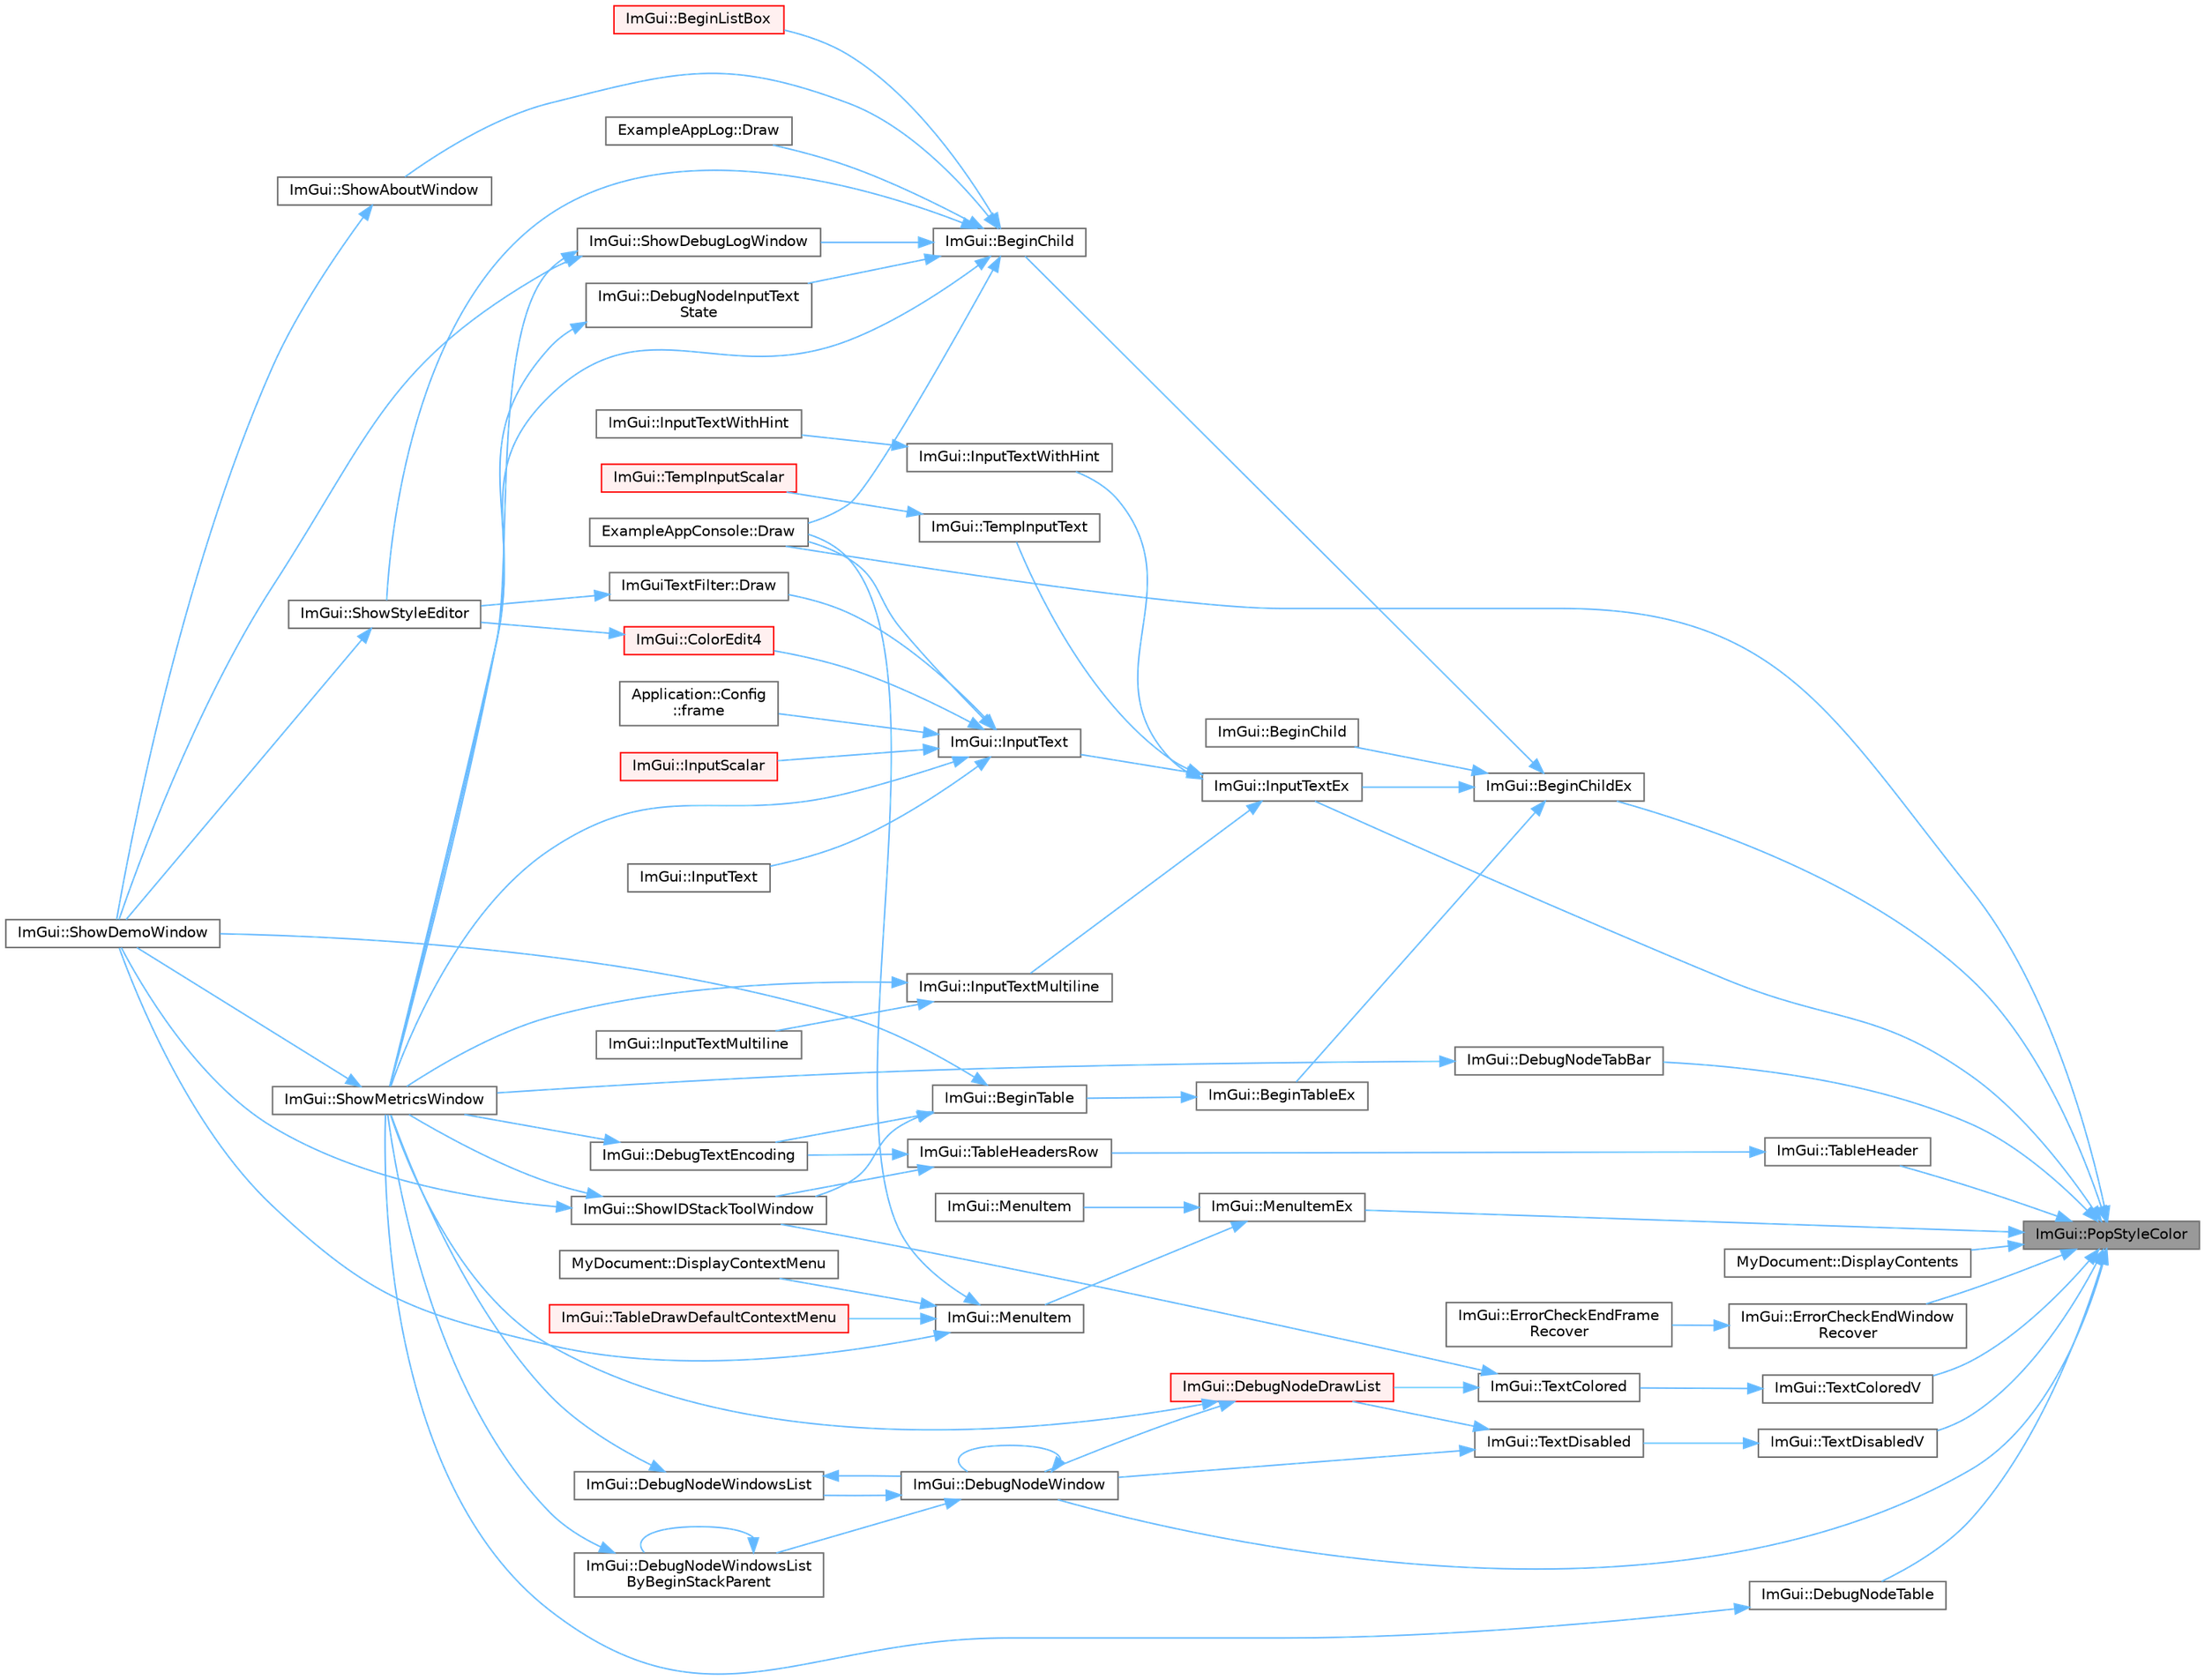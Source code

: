 digraph "ImGui::PopStyleColor"
{
 // LATEX_PDF_SIZE
  bgcolor="transparent";
  edge [fontname=Helvetica,fontsize=10,labelfontname=Helvetica,labelfontsize=10];
  node [fontname=Helvetica,fontsize=10,shape=box,height=0.2,width=0.4];
  rankdir="RL";
  Node1 [id="Node000001",label="ImGui::PopStyleColor",height=0.2,width=0.4,color="gray40", fillcolor="grey60", style="filled", fontcolor="black",tooltip=" "];
  Node1 -> Node2 [id="edge1_Node000001_Node000002",dir="back",color="steelblue1",style="solid",tooltip=" "];
  Node2 [id="Node000002",label="ImGui::BeginChildEx",height=0.2,width=0.4,color="grey40", fillcolor="white", style="filled",URL="$namespace_im_gui.html#ac36ecce0443f0b45a48484d85f653ae2",tooltip=" "];
  Node2 -> Node3 [id="edge2_Node000002_Node000003",dir="back",color="steelblue1",style="solid",tooltip=" "];
  Node3 [id="Node000003",label="ImGui::BeginChild",height=0.2,width=0.4,color="grey40", fillcolor="white", style="filled",URL="$namespace_im_gui.html#aebac8b07ee9ea0e452c98813a3e907c3",tooltip=" "];
  Node3 -> Node4 [id="edge3_Node000003_Node000004",dir="back",color="steelblue1",style="solid",tooltip=" "];
  Node4 [id="Node000004",label="ImGui::BeginListBox",height=0.2,width=0.4,color="red", fillcolor="#FFF0F0", style="filled",URL="$namespace_im_gui.html#a2f37c541760a39c189ebdd86c15b60d9",tooltip=" "];
  Node3 -> Node6 [id="edge4_Node000003_Node000006",dir="back",color="steelblue1",style="solid",tooltip=" "];
  Node6 [id="Node000006",label="ImGui::DebugNodeInputText\lState",height=0.2,width=0.4,color="grey40", fillcolor="white", style="filled",URL="$namespace_im_gui.html#ab85df47e899ab32dbdd5089f40e3802f",tooltip=" "];
  Node6 -> Node7 [id="edge5_Node000006_Node000007",dir="back",color="steelblue1",style="solid",tooltip=" "];
  Node7 [id="Node000007",label="ImGui::ShowMetricsWindow",height=0.2,width=0.4,color="grey40", fillcolor="white", style="filled",URL="$namespace_im_gui.html#afe7a28c6eb52fff3cc27d5a698fea4ff",tooltip=" "];
  Node7 -> Node8 [id="edge6_Node000007_Node000008",dir="back",color="steelblue1",style="solid",tooltip=" "];
  Node8 [id="Node000008",label="ImGui::ShowDemoWindow",height=0.2,width=0.4,color="grey40", fillcolor="white", style="filled",URL="$namespace_im_gui.html#af95643a0ce4893b9e57c12991922fb18",tooltip=" "];
  Node3 -> Node9 [id="edge7_Node000003_Node000009",dir="back",color="steelblue1",style="solid",tooltip=" "];
  Node9 [id="Node000009",label="ExampleAppConsole::Draw",height=0.2,width=0.4,color="grey40", fillcolor="white", style="filled",URL="$struct_example_app_console.html#a0518a09c7e8648dd52c7c06df19ac17a",tooltip=" "];
  Node3 -> Node10 [id="edge8_Node000003_Node000010",dir="back",color="steelblue1",style="solid",tooltip=" "];
  Node10 [id="Node000010",label="ExampleAppLog::Draw",height=0.2,width=0.4,color="grey40", fillcolor="white", style="filled",URL="$struct_example_app_log.html#a5ad3a4bdb89171b84aeaff96948a1f77",tooltip=" "];
  Node3 -> Node11 [id="edge9_Node000003_Node000011",dir="back",color="steelblue1",style="solid",tooltip=" "];
  Node11 [id="Node000011",label="ImGui::ShowAboutWindow",height=0.2,width=0.4,color="grey40", fillcolor="white", style="filled",URL="$namespace_im_gui.html#ac297462e33309d0540fa459bccdc9304",tooltip=" "];
  Node11 -> Node8 [id="edge10_Node000011_Node000008",dir="back",color="steelblue1",style="solid",tooltip=" "];
  Node3 -> Node12 [id="edge11_Node000003_Node000012",dir="back",color="steelblue1",style="solid",tooltip=" "];
  Node12 [id="Node000012",label="ImGui::ShowDebugLogWindow",height=0.2,width=0.4,color="grey40", fillcolor="white", style="filled",URL="$namespace_im_gui.html#af1b39e70cac2e1b9e62dd3c9d154cbd6",tooltip=" "];
  Node12 -> Node8 [id="edge12_Node000012_Node000008",dir="back",color="steelblue1",style="solid",tooltip=" "];
  Node12 -> Node7 [id="edge13_Node000012_Node000007",dir="back",color="steelblue1",style="solid",tooltip=" "];
  Node3 -> Node7 [id="edge14_Node000003_Node000007",dir="back",color="steelblue1",style="solid",tooltip=" "];
  Node3 -> Node13 [id="edge15_Node000003_Node000013",dir="back",color="steelblue1",style="solid",tooltip=" "];
  Node13 [id="Node000013",label="ImGui::ShowStyleEditor",height=0.2,width=0.4,color="grey40", fillcolor="white", style="filled",URL="$namespace_im_gui.html#ab2eb3dec78d054fe3feab1c091ec5de5",tooltip=" "];
  Node13 -> Node8 [id="edge16_Node000013_Node000008",dir="back",color="steelblue1",style="solid",tooltip=" "];
  Node2 -> Node14 [id="edge17_Node000002_Node000014",dir="back",color="steelblue1",style="solid",tooltip=" "];
  Node14 [id="Node000014",label="ImGui::BeginChild",height=0.2,width=0.4,color="grey40", fillcolor="white", style="filled",URL="$namespace_im_gui.html#a3824e63145d50dd477deec2c7edf5c5a",tooltip=" "];
  Node2 -> Node15 [id="edge18_Node000002_Node000015",dir="back",color="steelblue1",style="solid",tooltip=" "];
  Node15 [id="Node000015",label="ImGui::BeginTableEx",height=0.2,width=0.4,color="grey40", fillcolor="white", style="filled",URL="$namespace_im_gui.html#a28046a30716afeb7738a82a5b19044ca",tooltip=" "];
  Node15 -> Node16 [id="edge19_Node000015_Node000016",dir="back",color="steelblue1",style="solid",tooltip=" "];
  Node16 [id="Node000016",label="ImGui::BeginTable",height=0.2,width=0.4,color="grey40", fillcolor="white", style="filled",URL="$namespace_im_gui.html#a04ee4f6866b8e10b98008e7f19d35796",tooltip=" "];
  Node16 -> Node17 [id="edge20_Node000016_Node000017",dir="back",color="steelblue1",style="solid",tooltip=" "];
  Node17 [id="Node000017",label="ImGui::DebugTextEncoding",height=0.2,width=0.4,color="grey40", fillcolor="white", style="filled",URL="$namespace_im_gui.html#a326f0badd138d1dea078a31b0e8dd685",tooltip=" "];
  Node17 -> Node7 [id="edge21_Node000017_Node000007",dir="back",color="steelblue1",style="solid",tooltip=" "];
  Node16 -> Node8 [id="edge22_Node000016_Node000008",dir="back",color="steelblue1",style="solid",tooltip=" "];
  Node16 -> Node18 [id="edge23_Node000016_Node000018",dir="back",color="steelblue1",style="solid",tooltip=" "];
  Node18 [id="Node000018",label="ImGui::ShowIDStackToolWindow",height=0.2,width=0.4,color="grey40", fillcolor="white", style="filled",URL="$namespace_im_gui.html#ab4a87bf4a874a8e5872b60b4a9b1d99e",tooltip=" "];
  Node18 -> Node8 [id="edge24_Node000018_Node000008",dir="back",color="steelblue1",style="solid",tooltip=" "];
  Node18 -> Node7 [id="edge25_Node000018_Node000007",dir="back",color="steelblue1",style="solid",tooltip=" "];
  Node2 -> Node19 [id="edge26_Node000002_Node000019",dir="back",color="steelblue1",style="solid",tooltip=" "];
  Node19 [id="Node000019",label="ImGui::InputTextEx",height=0.2,width=0.4,color="grey40", fillcolor="white", style="filled",URL="$namespace_im_gui.html#af89af17ecc11653f25fea1e50e195de6",tooltip=" "];
  Node19 -> Node20 [id="edge27_Node000019_Node000020",dir="back",color="steelblue1",style="solid",tooltip=" "];
  Node20 [id="Node000020",label="ImGui::InputText",height=0.2,width=0.4,color="grey40", fillcolor="white", style="filled",URL="$namespace_im_gui.html#aa72b5760a3a206729723a587ac7c8519",tooltip=" "];
  Node20 -> Node21 [id="edge28_Node000020_Node000021",dir="back",color="steelblue1",style="solid",tooltip=" "];
  Node21 [id="Node000021",label="ImGui::ColorEdit4",height=0.2,width=0.4,color="red", fillcolor="#FFF0F0", style="filled",URL="$namespace_im_gui.html#ac3f45e2aa0b1d591cc8a2cdf8b566a45",tooltip=" "];
  Node21 -> Node13 [id="edge29_Node000021_Node000013",dir="back",color="steelblue1",style="solid",tooltip=" "];
  Node20 -> Node9 [id="edge30_Node000020_Node000009",dir="back",color="steelblue1",style="solid",tooltip=" "];
  Node20 -> Node27 [id="edge31_Node000020_Node000027",dir="back",color="steelblue1",style="solid",tooltip=" "];
  Node27 [id="Node000027",label="ImGuiTextFilter::Draw",height=0.2,width=0.4,color="grey40", fillcolor="white", style="filled",URL="$struct_im_gui_text_filter.html#ab93ad5985019ff9d3781606551fc26cc",tooltip=" "];
  Node27 -> Node13 [id="edge32_Node000027_Node000013",dir="back",color="steelblue1",style="solid",tooltip=" "];
  Node20 -> Node28 [id="edge33_Node000020_Node000028",dir="back",color="steelblue1",style="solid",tooltip=" "];
  Node28 [id="Node000028",label="Application::Config\l::frame",height=0.2,width=0.4,color="grey40", fillcolor="white", style="filled",URL="$class_application_1_1_config.html#a291cc3a874949e121dcf83a3f90681bc",tooltip=" "];
  Node20 -> Node29 [id="edge34_Node000020_Node000029",dir="back",color="steelblue1",style="solid",tooltip=" "];
  Node29 [id="Node000029",label="ImGui::InputScalar",height=0.2,width=0.4,color="red", fillcolor="#FFF0F0", style="filled",URL="$namespace_im_gui.html#afdb54540b7480872fbb746f64344b374",tooltip=" "];
  Node20 -> Node41 [id="edge35_Node000020_Node000041",dir="back",color="steelblue1",style="solid",tooltip=" "];
  Node41 [id="Node000041",label="ImGui::InputText",height=0.2,width=0.4,color="grey40", fillcolor="white", style="filled",URL="$namespace_im_gui.html#a27fe05fc98111a29564a22400096b91f",tooltip=" "];
  Node20 -> Node7 [id="edge36_Node000020_Node000007",dir="back",color="steelblue1",style="solid",tooltip=" "];
  Node19 -> Node42 [id="edge37_Node000019_Node000042",dir="back",color="steelblue1",style="solid",tooltip=" "];
  Node42 [id="Node000042",label="ImGui::InputTextMultiline",height=0.2,width=0.4,color="grey40", fillcolor="white", style="filled",URL="$namespace_im_gui.html#a0470693929ed9930cbf5b737577c2414",tooltip=" "];
  Node42 -> Node43 [id="edge38_Node000042_Node000043",dir="back",color="steelblue1",style="solid",tooltip=" "];
  Node43 [id="Node000043",label="ImGui::InputTextMultiline",height=0.2,width=0.4,color="grey40", fillcolor="white", style="filled",URL="$namespace_im_gui.html#af8c6be5f8ecd879edf7fee6769976329",tooltip=" "];
  Node42 -> Node7 [id="edge39_Node000042_Node000007",dir="back",color="steelblue1",style="solid",tooltip=" "];
  Node19 -> Node44 [id="edge40_Node000019_Node000044",dir="back",color="steelblue1",style="solid",tooltip=" "];
  Node44 [id="Node000044",label="ImGui::InputTextWithHint",height=0.2,width=0.4,color="grey40", fillcolor="white", style="filled",URL="$namespace_im_gui.html#aee5a5127f494966ad16e578714e8fac2",tooltip=" "];
  Node44 -> Node45 [id="edge41_Node000044_Node000045",dir="back",color="steelblue1",style="solid",tooltip=" "];
  Node45 [id="Node000045",label="ImGui::InputTextWithHint",height=0.2,width=0.4,color="grey40", fillcolor="white", style="filled",URL="$namespace_im_gui.html#ad95e19f8707e06a0ae8b06374bbe9ec1",tooltip=" "];
  Node19 -> Node46 [id="edge42_Node000019_Node000046",dir="back",color="steelblue1",style="solid",tooltip=" "];
  Node46 [id="Node000046",label="ImGui::TempInputText",height=0.2,width=0.4,color="grey40", fillcolor="white", style="filled",URL="$namespace_im_gui.html#ae85def71d2fcf5409035b583b315964e",tooltip=" "];
  Node46 -> Node47 [id="edge43_Node000046_Node000047",dir="back",color="steelblue1",style="solid",tooltip=" "];
  Node47 [id="Node000047",label="ImGui::TempInputScalar",height=0.2,width=0.4,color="red", fillcolor="#FFF0F0", style="filled",URL="$namespace_im_gui.html#a392fed3e7db2a75abf217bf84c6abce9",tooltip=" "];
  Node1 -> Node74 [id="edge44_Node000001_Node000074",dir="back",color="steelblue1",style="solid",tooltip=" "];
  Node74 [id="Node000074",label="ImGui::DebugNodeTabBar",height=0.2,width=0.4,color="grey40", fillcolor="white", style="filled",URL="$namespace_im_gui.html#ac5f1a2b50c26c83d3df78d94e95f0bd0",tooltip=" "];
  Node74 -> Node7 [id="edge45_Node000074_Node000007",dir="back",color="steelblue1",style="solid",tooltip=" "];
  Node1 -> Node75 [id="edge46_Node000001_Node000075",dir="back",color="steelblue1",style="solid",tooltip=" "];
  Node75 [id="Node000075",label="ImGui::DebugNodeTable",height=0.2,width=0.4,color="grey40", fillcolor="white", style="filled",URL="$namespace_im_gui.html#ae944ffc599add73d6f3220165475ffd8",tooltip=" "];
  Node75 -> Node7 [id="edge47_Node000075_Node000007",dir="back",color="steelblue1",style="solid",tooltip=" "];
  Node1 -> Node76 [id="edge48_Node000001_Node000076",dir="back",color="steelblue1",style="solid",tooltip=" "];
  Node76 [id="Node000076",label="ImGui::DebugNodeWindow",height=0.2,width=0.4,color="grey40", fillcolor="white", style="filled",URL="$namespace_im_gui.html#afcb602554925c5409977f0fb39f77e5d",tooltip=" "];
  Node76 -> Node76 [id="edge49_Node000076_Node000076",dir="back",color="steelblue1",style="solid",tooltip=" "];
  Node76 -> Node77 [id="edge50_Node000076_Node000077",dir="back",color="steelblue1",style="solid",tooltip=" "];
  Node77 [id="Node000077",label="ImGui::DebugNodeWindowsList",height=0.2,width=0.4,color="grey40", fillcolor="white", style="filled",URL="$namespace_im_gui.html#a8c2ed9f140c90d8eaca1e2cfd8f46142",tooltip=" "];
  Node77 -> Node76 [id="edge51_Node000077_Node000076",dir="back",color="steelblue1",style="solid",tooltip=" "];
  Node77 -> Node7 [id="edge52_Node000077_Node000007",dir="back",color="steelblue1",style="solid",tooltip=" "];
  Node76 -> Node78 [id="edge53_Node000076_Node000078",dir="back",color="steelblue1",style="solid",tooltip=" "];
  Node78 [id="Node000078",label="ImGui::DebugNodeWindowsList\lByBeginStackParent",height=0.2,width=0.4,color="grey40", fillcolor="white", style="filled",URL="$namespace_im_gui.html#a0fc8019faf3a1aec25b554384ad9e506",tooltip=" "];
  Node78 -> Node78 [id="edge54_Node000078_Node000078",dir="back",color="steelblue1",style="solid",tooltip=" "];
  Node78 -> Node7 [id="edge55_Node000078_Node000007",dir="back",color="steelblue1",style="solid",tooltip=" "];
  Node1 -> Node23 [id="edge56_Node000001_Node000023",dir="back",color="steelblue1",style="solid",tooltip=" "];
  Node23 [id="Node000023",label="MyDocument::DisplayContents",height=0.2,width=0.4,color="grey40", fillcolor="white", style="filled",URL="$struct_my_document.html#aa51e0b8e6c95b7109a507603599c05d9",tooltip=" "];
  Node1 -> Node9 [id="edge57_Node000001_Node000009",dir="back",color="steelblue1",style="solid",tooltip=" "];
  Node1 -> Node79 [id="edge58_Node000001_Node000079",dir="back",color="steelblue1",style="solid",tooltip=" "];
  Node79 [id="Node000079",label="ImGui::ErrorCheckEndWindow\lRecover",height=0.2,width=0.4,color="grey40", fillcolor="white", style="filled",URL="$namespace_im_gui.html#a945392cbf05b9434df8ec3630b10e01a",tooltip=" "];
  Node79 -> Node80 [id="edge59_Node000079_Node000080",dir="back",color="steelblue1",style="solid",tooltip=" "];
  Node80 [id="Node000080",label="ImGui::ErrorCheckEndFrame\lRecover",height=0.2,width=0.4,color="grey40", fillcolor="white", style="filled",URL="$namespace_im_gui.html#aaeda60ee2c0b5c2b3f397b237c9928f3",tooltip=" "];
  Node1 -> Node19 [id="edge60_Node000001_Node000019",dir="back",color="steelblue1",style="solid",tooltip=" "];
  Node1 -> Node81 [id="edge61_Node000001_Node000081",dir="back",color="steelblue1",style="solid",tooltip=" "];
  Node81 [id="Node000081",label="ImGui::MenuItemEx",height=0.2,width=0.4,color="grey40", fillcolor="white", style="filled",URL="$namespace_im_gui.html#ab5e6e4c78805615fb4d26d4918031f9c",tooltip=" "];
  Node81 -> Node82 [id="edge62_Node000081_Node000082",dir="back",color="steelblue1",style="solid",tooltip=" "];
  Node82 [id="Node000082",label="ImGui::MenuItem",height=0.2,width=0.4,color="grey40", fillcolor="white", style="filled",URL="$namespace_im_gui.html#a237e76bff3088f1c2622f4aebae2356e",tooltip=" "];
  Node81 -> Node83 [id="edge63_Node000081_Node000083",dir="back",color="steelblue1",style="solid",tooltip=" "];
  Node83 [id="Node000083",label="ImGui::MenuItem",height=0.2,width=0.4,color="grey40", fillcolor="white", style="filled",URL="$namespace_im_gui.html#aa1bae511ca47478998693a9d8c84f2e6",tooltip=" "];
  Node83 -> Node84 [id="edge64_Node000083_Node000084",dir="back",color="steelblue1",style="solid",tooltip=" "];
  Node84 [id="Node000084",label="MyDocument::DisplayContextMenu",height=0.2,width=0.4,color="grey40", fillcolor="white", style="filled",URL="$struct_my_document.html#ae9e8d83c14b75c307447e3f410e432ec",tooltip=" "];
  Node83 -> Node9 [id="edge65_Node000083_Node000009",dir="back",color="steelblue1",style="solid",tooltip=" "];
  Node83 -> Node8 [id="edge66_Node000083_Node000008",dir="back",color="steelblue1",style="solid",tooltip=" "];
  Node83 -> Node85 [id="edge67_Node000083_Node000085",dir="back",color="steelblue1",style="solid",tooltip=" "];
  Node85 [id="Node000085",label="ImGui::TableDrawDefaultContextMenu",height=0.2,width=0.4,color="red", fillcolor="#FFF0F0", style="filled",URL="$namespace_im_gui.html#affbabc4a2c721b20ab7106d62be19385",tooltip=" "];
  Node1 -> Node94 [id="edge68_Node000001_Node000094",dir="back",color="steelblue1",style="solid",tooltip=" "];
  Node94 [id="Node000094",label="ImGui::TableHeader",height=0.2,width=0.4,color="grey40", fillcolor="white", style="filled",URL="$namespace_im_gui.html#ae51bc07bc518779f58def3c0e2d0045c",tooltip=" "];
  Node94 -> Node89 [id="edge69_Node000094_Node000089",dir="back",color="steelblue1",style="solid",tooltip=" "];
  Node89 [id="Node000089",label="ImGui::TableHeadersRow",height=0.2,width=0.4,color="grey40", fillcolor="white", style="filled",URL="$namespace_im_gui.html#a0c16791f4620e8db38511553d5d63335",tooltip=" "];
  Node89 -> Node17 [id="edge70_Node000089_Node000017",dir="back",color="steelblue1",style="solid",tooltip=" "];
  Node89 -> Node18 [id="edge71_Node000089_Node000018",dir="back",color="steelblue1",style="solid",tooltip=" "];
  Node1 -> Node95 [id="edge72_Node000001_Node000095",dir="back",color="steelblue1",style="solid",tooltip=" "];
  Node95 [id="Node000095",label="ImGui::TextColoredV",height=0.2,width=0.4,color="grey40", fillcolor="white", style="filled",URL="$namespace_im_gui.html#a87c24ece994188a7145d8feecb4439ed",tooltip=" "];
  Node95 -> Node96 [id="edge73_Node000095_Node000096",dir="back",color="steelblue1",style="solid",tooltip=" "];
  Node96 [id="Node000096",label="ImGui::TextColored",height=0.2,width=0.4,color="grey40", fillcolor="white", style="filled",URL="$namespace_im_gui.html#a36ab8fcad68b26863d6e910755de04c2",tooltip=" "];
  Node96 -> Node97 [id="edge74_Node000096_Node000097",dir="back",color="steelblue1",style="solid",tooltip=" "];
  Node97 [id="Node000097",label="ImGui::DebugNodeDrawList",height=0.2,width=0.4,color="red", fillcolor="#FFF0F0", style="filled",URL="$namespace_im_gui.html#af7b5e35566da44ac1ea8a7e1b9d9d574",tooltip=" "];
  Node97 -> Node76 [id="edge75_Node000097_Node000076",dir="back",color="steelblue1",style="solid",tooltip=" "];
  Node97 -> Node7 [id="edge76_Node000097_Node000007",dir="back",color="steelblue1",style="solid",tooltip=" "];
  Node96 -> Node18 [id="edge77_Node000096_Node000018",dir="back",color="steelblue1",style="solid",tooltip=" "];
  Node1 -> Node99 [id="edge78_Node000001_Node000099",dir="back",color="steelblue1",style="solid",tooltip=" "];
  Node99 [id="Node000099",label="ImGui::TextDisabledV",height=0.2,width=0.4,color="grey40", fillcolor="white", style="filled",URL="$namespace_im_gui.html#a5b128d4f12d7e33e95fb9cef7dce027e",tooltip=" "];
  Node99 -> Node100 [id="edge79_Node000099_Node000100",dir="back",color="steelblue1",style="solid",tooltip=" "];
  Node100 [id="Node000100",label="ImGui::TextDisabled",height=0.2,width=0.4,color="grey40", fillcolor="white", style="filled",URL="$namespace_im_gui.html#aa96bf14c5fa288e106820aeb4ba7fcb6",tooltip=" "];
  Node100 -> Node97 [id="edge80_Node000100_Node000097",dir="back",color="steelblue1",style="solid",tooltip=" "];
  Node100 -> Node76 [id="edge81_Node000100_Node000076",dir="back",color="steelblue1",style="solid",tooltip=" "];
}
